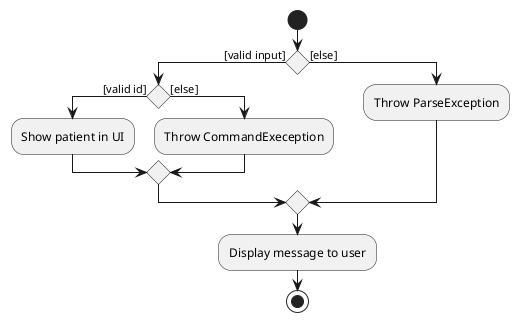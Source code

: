@startuml DetailPatientActivityDiagram
start
if() then ([valid input])
    if() then ([valid id])
        :Show patient in UI;
    else ([else])
        :Throw CommandExeception;
    endif;
else ([else])
    :Throw ParseException;
endif;
:Display message to user;
stop
@enduml
